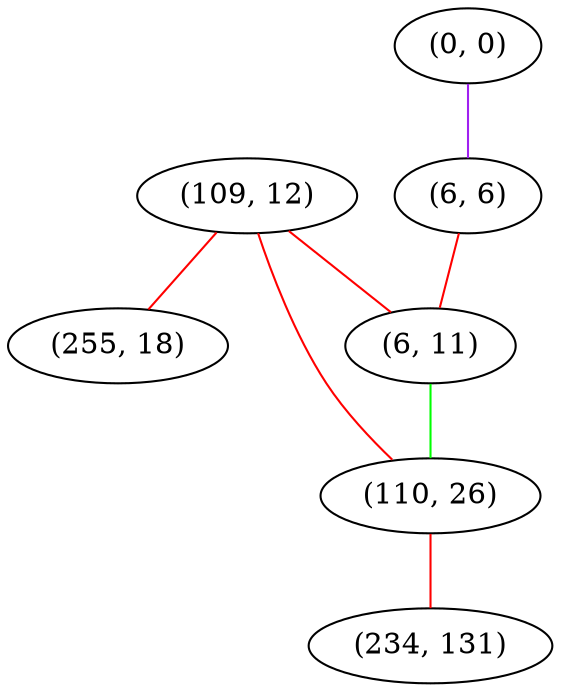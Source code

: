 graph "" {
"(109, 12)";
"(0, 0)";
"(255, 18)";
"(6, 6)";
"(6, 11)";
"(110, 26)";
"(234, 131)";
"(109, 12)" -- "(6, 11)"  [color=red, key=0, weight=1];
"(109, 12)" -- "(110, 26)"  [color=red, key=0, weight=1];
"(109, 12)" -- "(255, 18)"  [color=red, key=0, weight=1];
"(0, 0)" -- "(6, 6)"  [color=purple, key=0, weight=4];
"(6, 6)" -- "(6, 11)"  [color=red, key=0, weight=1];
"(6, 11)" -- "(110, 26)"  [color=green, key=0, weight=2];
"(110, 26)" -- "(234, 131)"  [color=red, key=0, weight=1];
}
